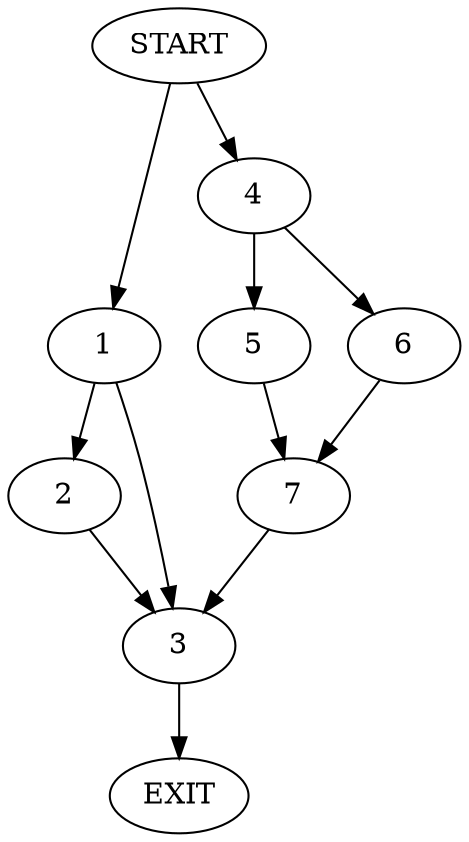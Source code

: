 digraph {
0 [label="START"]
8 [label="EXIT"]
0 -> 1
1 -> 2
1 -> 3
3 -> 8
2 -> 3
0 -> 4
4 -> 5
4 -> 6
5 -> 7
6 -> 7
7 -> 3
}
